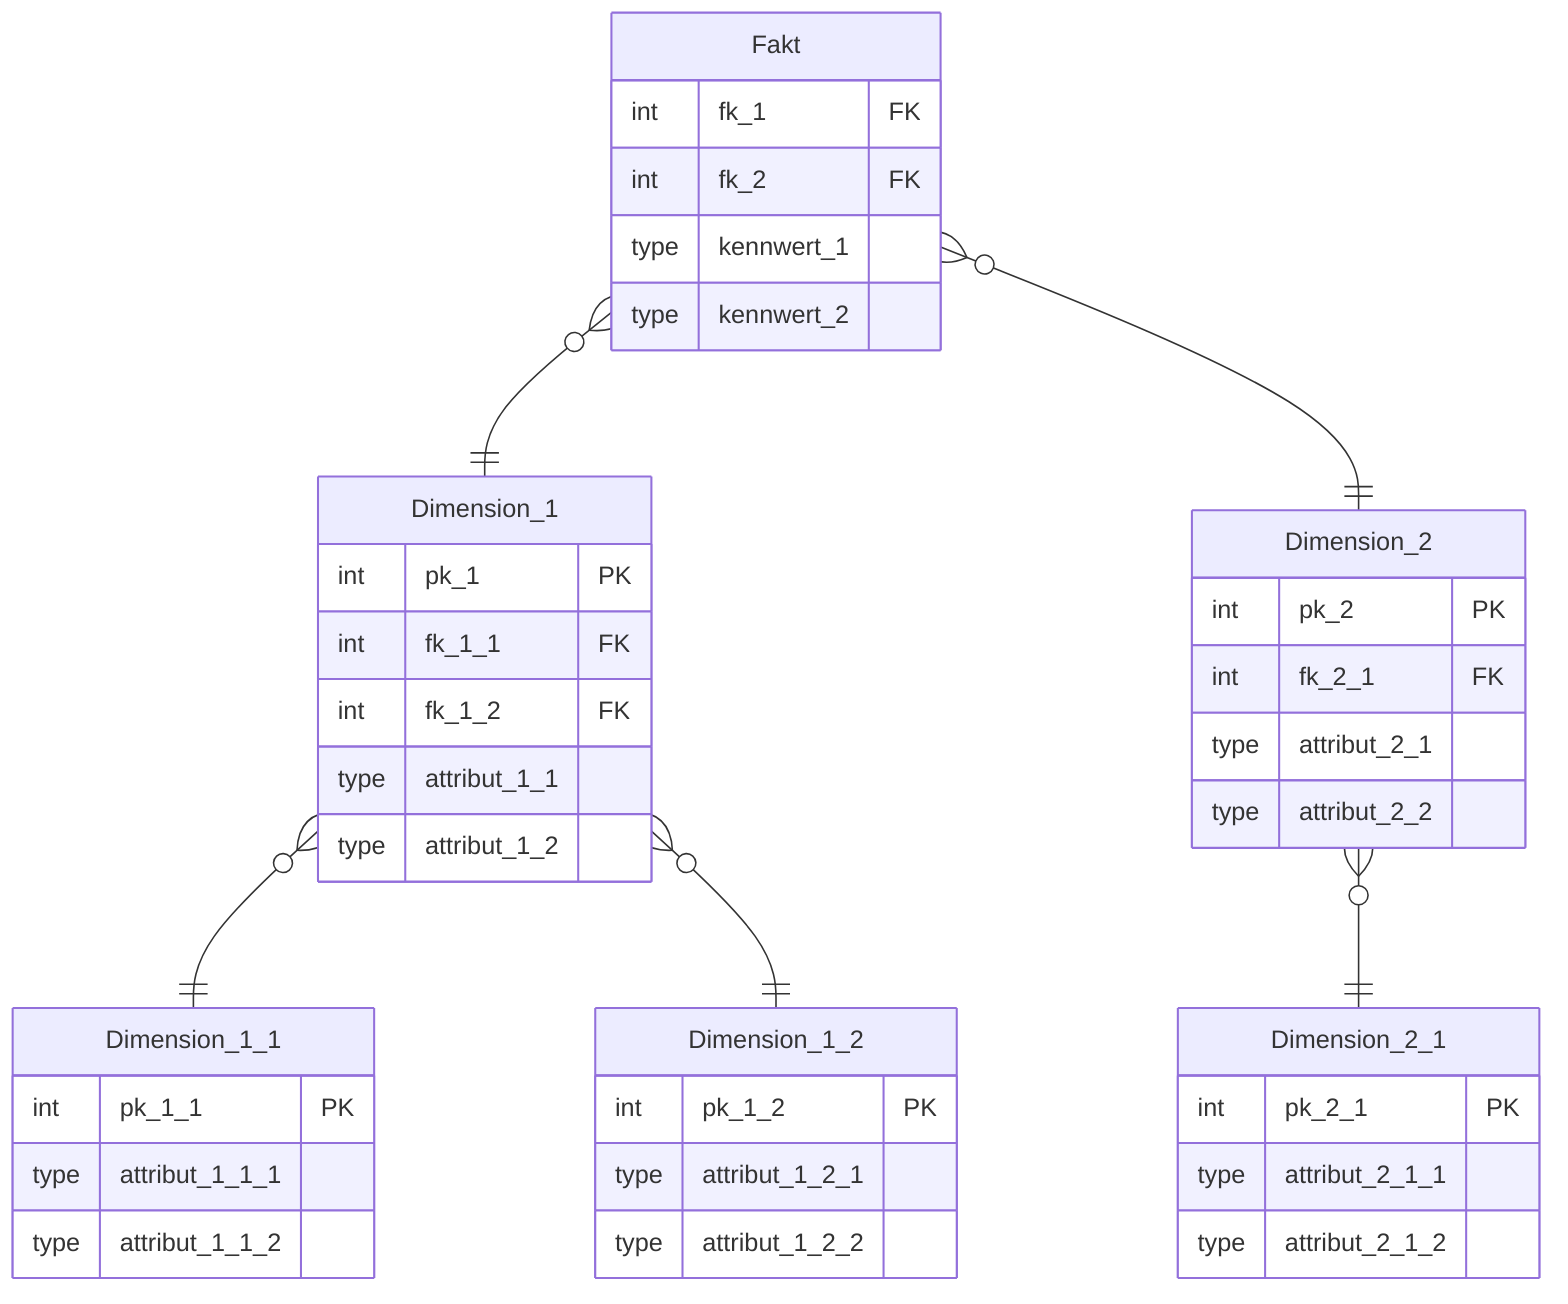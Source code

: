 erDiagram

    Fakt {
        int fk_1 FK
        int fk_2 FK
        type kennwert_1
        type kennwert_2
    }

    Dimension_1 {
        int pk_1 PK
        int fk_1_1 FK
        int fk_1_2 FK
        type attribut_1_1
        type attribut_1_2
    }

    Dimension_1_1 {
        int pk_1_1 PK
        type attribut_1_1_1
        type attribut_1_1_2
    }

    Dimension_1_2 {
        int pk_1_2 PK
        type attribut_1_2_1
        type attribut_1_2_2
    }

    Dimension_2 {
        int pk_2 PK
        int fk_2_1 FK
        type attribut_2_1
        type attribut_2_2
    }

    Dimension_2_1 {
        int pk_2_1 PK
        type attribut_2_1_1
        type attribut_2_1_2
    }

    Fakt }o--|| Dimension_1: " "
    Fakt }o--|| Dimension_2: " "

    Dimension_1 }o--|| Dimension_1_1: " "
    Dimension_1 }o--|| Dimension_1_2: " "
    
    Dimension_2 }o--|| Dimension_2_1: " "